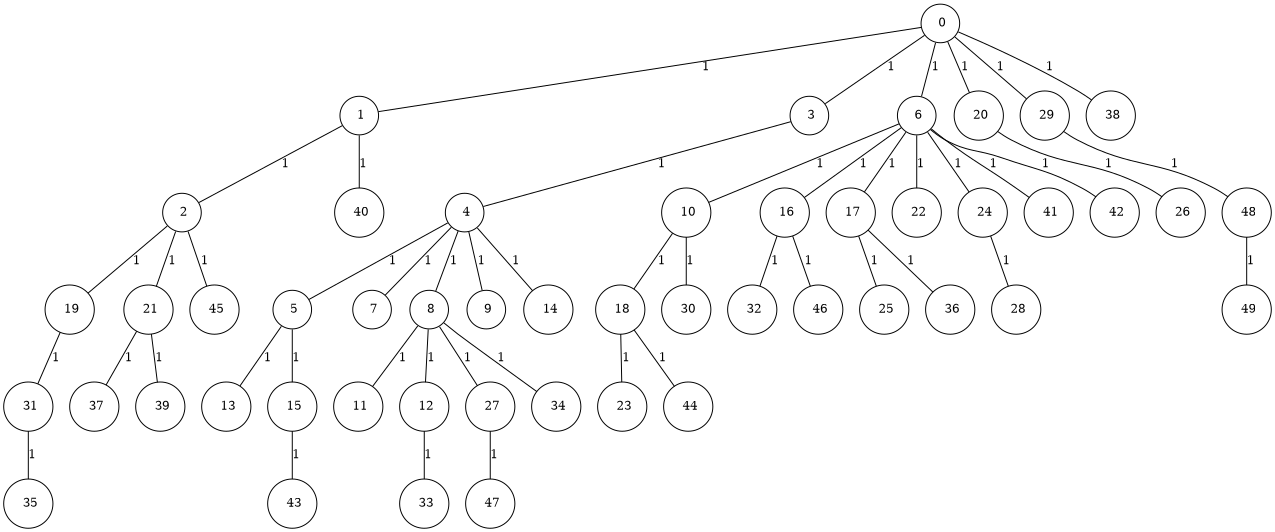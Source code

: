 graph G {
size="8.5,11;"
ratio = "expand;"
fixedsize="true;"
overlap="scale;"
node[shape=circle,width=.12,hight=.12,fontsize=12]
edge[fontsize=12]

0[label=" 0" color=black, pos="1.6303428,1.4879778!"];
1[label=" 1" color=black, pos="0.29215382,1.6156818!"];
2[label=" 2" color=black, pos="0.25228685,2.7678008!"];
3[label=" 3" color=black, pos="2.8170372,1.1902522!"];
4[label=" 4" color=black, pos="2.2283827,2.1563951!"];
5[label=" 5" color=black, pos="0.80614859,1.6898286!"];
6[label=" 6" color=black, pos="1.7065775,1.9328178!"];
7[label=" 7" color=black, pos="0.96329886,0.9562287!"];
8[label=" 8" color=black, pos="0.010093107,2.6716098!"];
9[label=" 9" color=black, pos="2.9361802,0.68567204!"];
10[label=" 10" color=black, pos="2.577805,1.4573146!"];
11[label=" 11" color=black, pos="0.84658724,1.8269412!"];
12[label=" 12" color=black, pos="0.28168653,1.5645531!"];
13[label=" 13" color=black, pos="1.1336586,0.35545963!"];
14[label=" 14" color=black, pos="2.1740652,0.0066522104!"];
15[label=" 15" color=black, pos="0.35116688,2.7310057!"];
16[label=" 16" color=black, pos="2.4070874,0.66350692!"];
17[label=" 17" color=black, pos="2.6899071,2.5317346!"];
18[label=" 18" color=black, pos="0.80265184,0.66255418!"];
19[label=" 19" color=black, pos="0.63661607,1.7242091!"];
20[label=" 20" color=black, pos="0.47283162,2.0061377!"];
21[label=" 21" color=black, pos="2.5431439,1.4467262!"];
22[label=" 22" color=black, pos="2.6498748,2.8545731!"];
23[label=" 23" color=black, pos="0.41625932,2.3623017!"];
24[label=" 24" color=black, pos="0.98819431,2.1666143!"];
25[label=" 25" color=black, pos="1.3749876,1.9458134!"];
26[label=" 26" color=black, pos="2.6873981,1.8268785!"];
27[label=" 27" color=black, pos="1.0978629,1.2423168!"];
28[label=" 28" color=black, pos="1.8398497,0.17718469!"];
29[label=" 29" color=black, pos="1.6100519,1.1002026!"];
30[label=" 30" color=black, pos="1.0772893,1.2609684!"];
31[label=" 31" color=black, pos="2.5403546,2.3168953!"];
32[label=" 32" color=black, pos="0.64907866,0.2066503!"];
33[label=" 33" color=black, pos="1.1818585,2.2017056!"];
34[label=" 34" color=black, pos="1.7608312,0.19327086!"];
35[label=" 35" color=black, pos="2.5796716,2.4293886!"];
36[label=" 36" color=black, pos="0.6840422,0.80251486!"];
37[label=" 37" color=black, pos="2.2304842,0.55402078!"];
38[label=" 38" color=black, pos="1.8574933,1.8013221!"];
39[label=" 39" color=black, pos="2.4382592,2.9263969!"];
40[label=" 40" color=black, pos="1.601727,1.1114041!"];
41[label=" 41" color=black, pos="0.28551084,1.6528422!"];
42[label=" 42" color=black, pos="0.34169378,2.9050362!"];
43[label=" 43" color=black, pos="2.2817007,1.3408867!"];
44[label=" 44" color=black, pos="0.94099817,0.25983699!"];
45[label=" 45" color=black, pos="0.046119055,2.4792559!"];
46[label=" 46" color=black, pos="1.6288469,2.3014603!"];
47[label=" 47" color=black, pos="1.3987954,0.15444403!"];
48[label=" 48" color=black, pos="0.36090429,2.784108!"];
49[label=" 49" color=black, pos="1.5789578,0.6927572!"];
0--1[label="1"]
0--3[label="1"]
0--6[label="1"]
0--20[label="1"]
0--29[label="1"]
0--38[label="1"]
1--2[label="1"]
1--40[label="1"]
2--19[label="1"]
2--21[label="1"]
2--45[label="1"]
3--4[label="1"]
4--5[label="1"]
4--7[label="1"]
4--8[label="1"]
4--9[label="1"]
4--14[label="1"]
5--13[label="1"]
5--15[label="1"]
6--10[label="1"]
6--16[label="1"]
6--17[label="1"]
6--22[label="1"]
6--24[label="1"]
6--41[label="1"]
6--42[label="1"]
8--11[label="1"]
8--12[label="1"]
8--27[label="1"]
8--34[label="1"]
10--18[label="1"]
10--30[label="1"]
12--33[label="1"]
15--43[label="1"]
16--32[label="1"]
16--46[label="1"]
17--25[label="1"]
17--36[label="1"]
18--23[label="1"]
18--44[label="1"]
19--31[label="1"]
20--26[label="1"]
21--37[label="1"]
21--39[label="1"]
24--28[label="1"]
27--47[label="1"]
29--48[label="1"]
31--35[label="1"]
48--49[label="1"]

}
